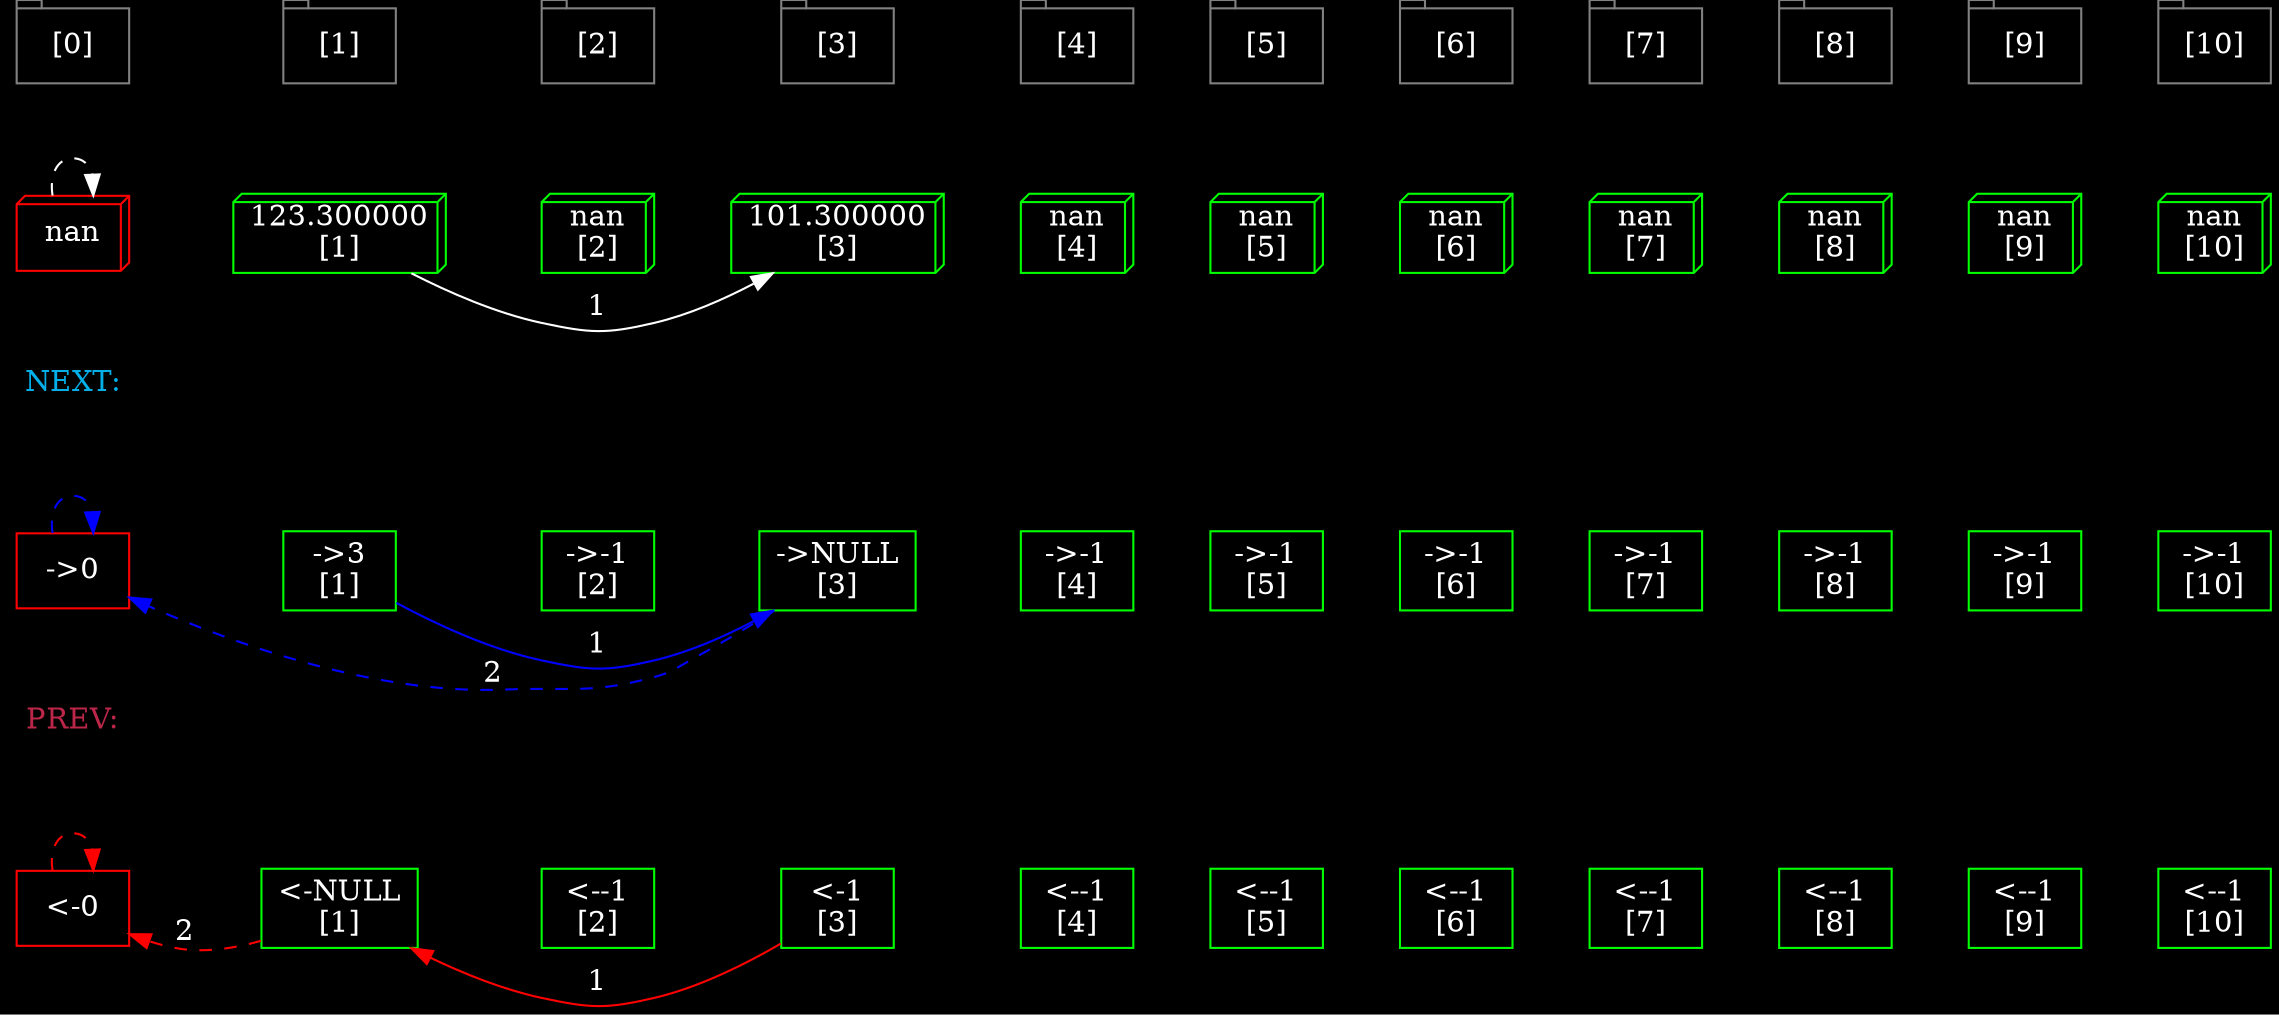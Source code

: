digraph
{
	bgcolor="#000000";
	rankdir = LR;
	edge [style = "invis"];
	node [fontcolor = white, shape = tab, color = "#818181"];

	"[0]"->"[1]"->"[2]"->"[3]"->"[4]"->"[5]"->"[6]"->"[7]"->"[8]"->"[9]"->"[10]"->"[9]"[weight = 400];

	node [shape = "box3d", color = green];
	"[0]"->"nan";
	"nan" [color = red];
	"nan"->"123.300000
[1]"->"nan
[2]"->"101.300000
[3]"->"nan
[4]"->"nan
[5]"->"nan
[6]"->"nan
[7]"->"nan
[8]"->"nan
[9]"->"nan
[10]"->"nan
[10]"[weight = 400]

	{rank = same; "nan"; "[0]"}
	{rank = same; "123.300000
[1]"; "[1]"}
	{rank = same; "nan
[2]"; "[2]"}
	{rank = same; "101.300000
[3]"; "[3]"}
	{rank = same; "nan
[4]"; "[4]"}
	{rank = same; "nan
[5]"; "[5]"}
	{rank = same; "nan
[6]"; "[6]"}
	{rank = same; "nan
[7]"; "[7]"}
	{rank = same; "nan
[8]"; "[8]"}
	{rank = same; "nan
[9]"; "[9]"}
	{rank = same; "nan
[10]"; "[10]"}
	
	"nan"->"nan" [style = "dashed", color = white]
	"123.300000
[1]"->"101.300000
[3]" [style = "", color = white, fontcolor = white, label = "1"]
	
	"NEXT:" [shape=none, fontcolor = "#03afe8"];
	"nan"->"NEXT:";
	node [shape = "polygon"];
	"NEXT:"->"->0";
	"->0"[color = red];
	"->0"->"->3
[1]"->"->-1
[2]"->"->NULL
[3]"->"->-1
[4]"->"->-1
[5]"->"->-1
[6]"->"->-1
[7]"->"->-1
[8]"->"->-1
[9]"->"->-1
[10]"->"->-1
[10]"[weight = 400]

	{rank = same; "NEXT:"; "[0]"}
	{rank = same; "->0"; "[0]"}
	{rank = same; "->3
[1]"; "[1]"}
	{rank = same; "->-1
[2]"; "[2]"}
	{rank = same; "->NULL
[3]"; "[3]"}
	{rank = same; "->-1
[4]"; "[4]"}
	{rank = same; "->-1
[5]"; "[5]"}
	{rank = same; "->-1
[6]"; "[6]"}
	{rank = same; "->-1
[7]"; "[7]"}
	{rank = same; "->-1
[8]"; "[8]"}
	{rank = same; "->-1
[9]"; "[9]"}
	{rank = same; "->-1
[10]"; "[10]"}
	
	"->0"->"->0" [style = "dashed", color = blue]
	"->3
[1]"->"->NULL
[3]" [style = "", color = blue, fontcolor = white, label = "1"]
	"->NULL
[3]"->"->0" [style = "dashed", color = blue, fontcolor = white, label = "2"]
	
	"PREV:"[shape=none, fontcolor = "#bb2649"];
	"->0"->"PREV:";
	node [shape = "polygon"];
	"PREV:"->"<-0";
	"<-0"[color=red];
	"<-0"->"<-NULL
[1]"->"<--1
[2]"->"<-1
[3]"->"<--1
[4]"->"<--1
[5]"->"<--1
[6]"->"<--1
[7]"->"<--1
[8]"->"<--1
[9]"->"<--1
[10]"->"<--1
[10]"[weight = 400]

	{rank = same; "PREV:"; "[0]"}
	{rank = same; "<-0"; "[0]"}
	{rank = same; "<-NULL
[1]"; "[1]"}
	{rank = same; "<--1
[2]"; "[2]"}
	{rank = same; "<-1
[3]"; "[3]"}
	{rank = same; "<--1
[4]"; "[4]"}
	{rank = same; "<--1
[5]"; "[5]"}
	{rank = same; "<--1
[6]"; "[6]"}
	{rank = same; "<--1
[7]"; "[7]"}
	{rank = same; "<--1
[8]"; "[8]"}
	{rank = same; "<--1
[9]"; "[9]"}
	{rank = same; "<--1
[10]"; "[10]"}
	
	"<-0"->"<-0" [style = "dashed", color = red]
	"<-NULL
[1]"->"<-0" [style = "dashed", color = red, fontcolor = white, label = "2"]
	"<-1
[3]"->"<-NULL
[1]" [style = "", color = red, fontcolor = white, label = "1"]
	
	}
